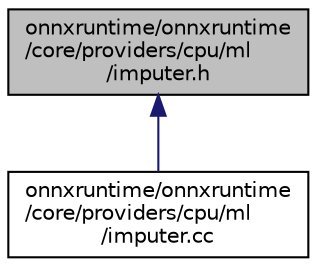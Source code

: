digraph "onnxruntime/onnxruntime/core/providers/cpu/ml/imputer.h"
{
  edge [fontname="Helvetica",fontsize="10",labelfontname="Helvetica",labelfontsize="10"];
  node [fontname="Helvetica",fontsize="10",shape=record];
  Node68 [label="onnxruntime/onnxruntime\l/core/providers/cpu/ml\l/imputer.h",height=0.2,width=0.4,color="black", fillcolor="grey75", style="filled", fontcolor="black"];
  Node68 -> Node69 [dir="back",color="midnightblue",fontsize="10",style="solid"];
  Node69 [label="onnxruntime/onnxruntime\l/core/providers/cpu/ml\l/imputer.cc",height=0.2,width=0.4,color="black", fillcolor="white", style="filled",URL="$imputer_8cc.html"];
}
